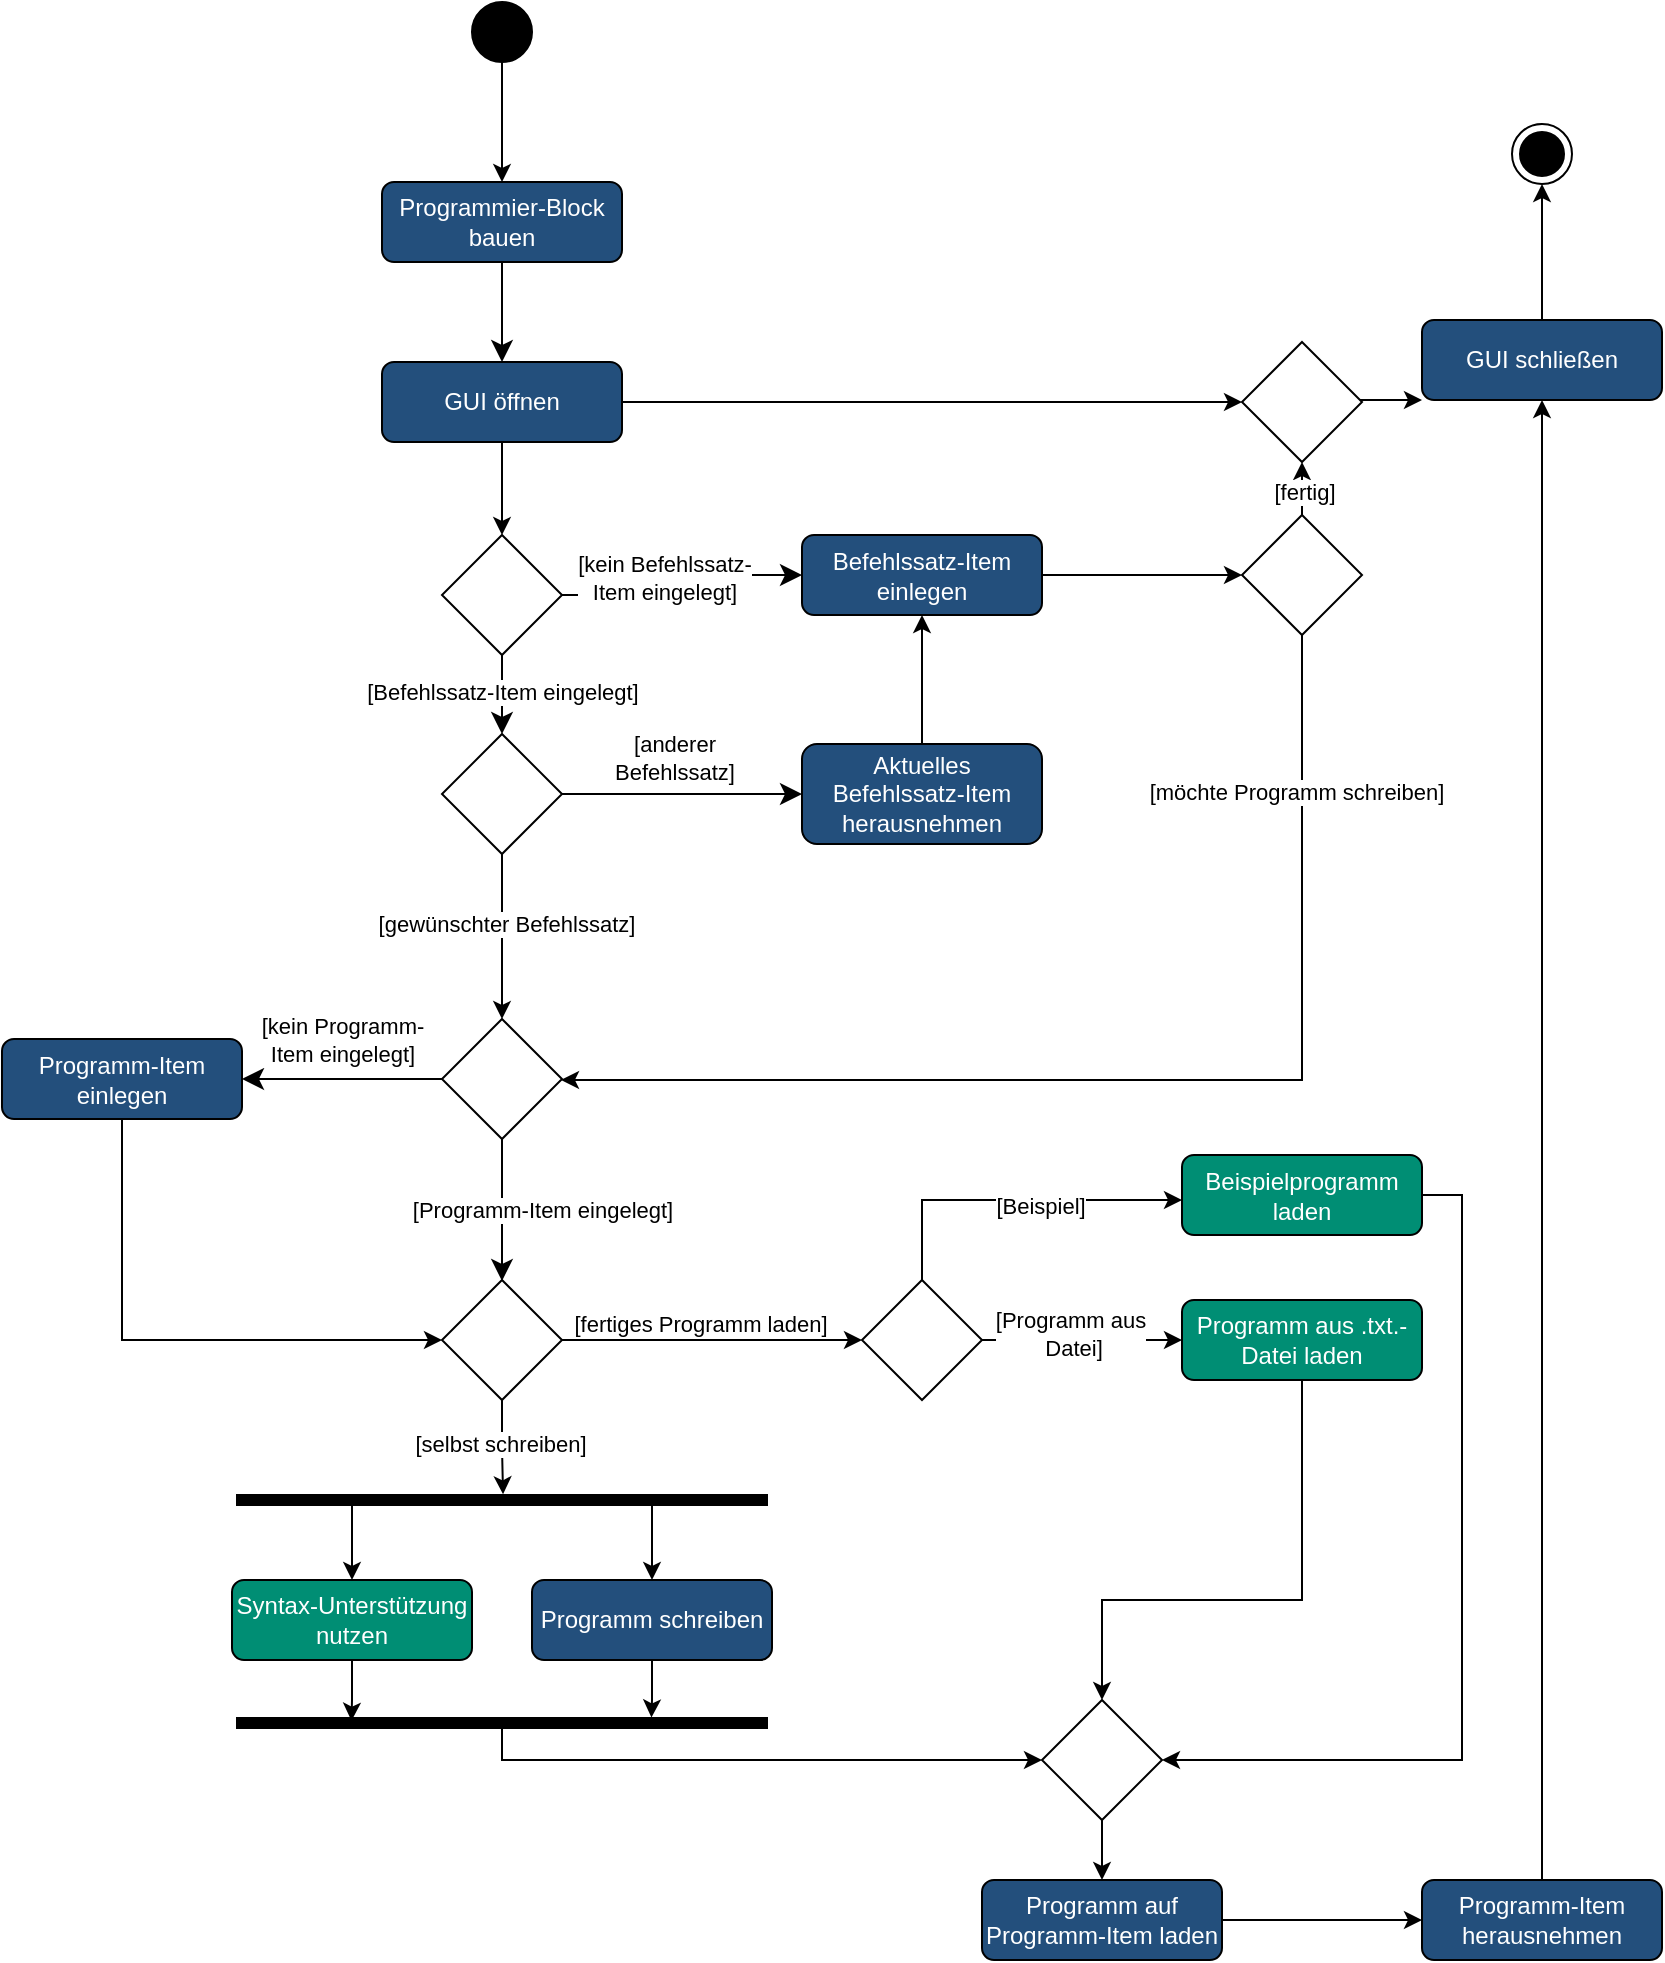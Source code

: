 <mxfile version="22.1.4" type="github">
  <diagram name="Seite-1" id="QZtMsGUC_abDKHyx5tX9">
    <mxGraphModel dx="2327" dy="809" grid="1" gridSize="10" guides="1" tooltips="1" connect="1" arrows="1" fold="1" page="1" pageScale="1" pageWidth="827" pageHeight="1169" math="0" shadow="0">
      <root>
        <mxCell id="0" />
        <mxCell id="1" parent="0" />
        <mxCell id="5Mc1-oOlpaAzoLTNIRne-1" value="" style="rounded=0;html=1;jettySize=auto;orthogonalLoop=1;fontSize=11;endArrow=classic;endFill=1;endSize=8;strokeWidth=1;shadow=0;labelBackgroundColor=default;edgeStyle=orthogonalEdgeStyle;" parent="1" source="5Mc1-oOlpaAzoLTNIRne-2" target="5Mc1-oOlpaAzoLTNIRne-21" edge="1">
          <mxGeometry relative="1" as="geometry">
            <mxPoint x="220" y="151" as="targetPoint" />
          </mxGeometry>
        </mxCell>
        <mxCell id="5Mc1-oOlpaAzoLTNIRne-2" value="Programmier-Block bauen" style="rounded=1;whiteSpace=wrap;html=1;fontSize=12;glass=0;strokeWidth=1;shadow=0;fontColor=#ffffff;fillColor=#234f7c;" parent="1" vertex="1">
          <mxGeometry x="160" y="181" width="120" height="40" as="geometry" />
        </mxCell>
        <mxCell id="5Mc1-oOlpaAzoLTNIRne-6" style="edgeStyle=orthogonalEdgeStyle;rounded=0;orthogonalLoop=1;jettySize=auto;html=1;" parent="1" source="5Mc1-oOlpaAzoLTNIRne-38" target="5Mc1-oOlpaAzoLTNIRne-50" edge="1">
          <mxGeometry relative="1" as="geometry">
            <Array as="points">
              <mxPoint x="620" y="630" />
            </Array>
            <mxPoint x="410" y="640" as="targetPoint" />
          </mxGeometry>
        </mxCell>
        <mxCell id="VXDHkJ6KXsy98xle1aav-2" value="[möchte Programm schreiben]" style="edgeLabel;html=1;align=center;verticalAlign=middle;resizable=0;points=[];" vertex="1" connectable="0" parent="5Mc1-oOlpaAzoLTNIRne-6">
          <mxGeometry x="-0.735" y="-3" relative="1" as="geometry">
            <mxPoint as="offset" />
          </mxGeometry>
        </mxCell>
        <mxCell id="5Mc1-oOlpaAzoLTNIRne-7" style="edgeStyle=orthogonalEdgeStyle;rounded=0;orthogonalLoop=1;jettySize=auto;html=1;" parent="1" source="5Mc1-oOlpaAzoLTNIRne-41" target="5Mc1-oOlpaAzoLTNIRne-23" edge="1">
          <mxGeometry relative="1" as="geometry">
            <Array as="points">
              <mxPoint x="620" y="270" />
            </Array>
          </mxGeometry>
        </mxCell>
        <mxCell id="5Mc1-oOlpaAzoLTNIRne-8" value="Befehlssatz-Item einlegen" style="rounded=1;whiteSpace=wrap;html=1;fontSize=12;glass=0;strokeWidth=1;shadow=0;fontColor=#ffffff;fillColor=#234F7C;" parent="1" vertex="1">
          <mxGeometry x="370" y="357.5" width="120" height="40" as="geometry" />
        </mxCell>
        <mxCell id="5Mc1-oOlpaAzoLTNIRne-13" style="edgeStyle=orthogonalEdgeStyle;rounded=0;orthogonalLoop=1;jettySize=auto;html=1;" parent="1" source="5Mc1-oOlpaAzoLTNIRne-14" target="5Mc1-oOlpaAzoLTNIRne-8" edge="1">
          <mxGeometry relative="1" as="geometry" />
        </mxCell>
        <mxCell id="5Mc1-oOlpaAzoLTNIRne-14" value="Aktuelles Befehlssatz-Item herausnehmen" style="rounded=1;whiteSpace=wrap;html=1;fontSize=12;glass=0;strokeWidth=1;shadow=0;fontColor=#ffffff;fillColor=#234F7C;" parent="1" vertex="1">
          <mxGeometry x="370" y="462" width="120" height="50" as="geometry" />
        </mxCell>
        <mxCell id="5Mc1-oOlpaAzoLTNIRne-15" style="edgeStyle=orthogonalEdgeStyle;rounded=0;orthogonalLoop=1;jettySize=auto;html=1;" parent="1" source="5Mc1-oOlpaAzoLTNIRne-16" target="5Mc1-oOlpaAzoLTNIRne-2" edge="1">
          <mxGeometry relative="1" as="geometry" />
        </mxCell>
        <mxCell id="5Mc1-oOlpaAzoLTNIRne-16" value="" style="ellipse;fillColor=strokeColor;html=1;" parent="1" vertex="1">
          <mxGeometry x="205" y="91" width="30" height="30" as="geometry" />
        </mxCell>
        <mxCell id="5Mc1-oOlpaAzoLTNIRne-19" style="edgeStyle=orthogonalEdgeStyle;rounded=0;orthogonalLoop=1;jettySize=auto;html=1;" parent="1" source="5Mc1-oOlpaAzoLTNIRne-21" target="5Mc1-oOlpaAzoLTNIRne-67" edge="1">
          <mxGeometry relative="1" as="geometry">
            <mxPoint x="220" y="335" as="targetPoint" />
          </mxGeometry>
        </mxCell>
        <mxCell id="5Mc1-oOlpaAzoLTNIRne-20" style="edgeStyle=orthogonalEdgeStyle;rounded=0;orthogonalLoop=1;jettySize=auto;html=1;" parent="1" source="5Mc1-oOlpaAzoLTNIRne-21" target="5Mc1-oOlpaAzoLTNIRne-41" edge="1">
          <mxGeometry relative="1" as="geometry" />
        </mxCell>
        <mxCell id="5Mc1-oOlpaAzoLTNIRne-21" value="GUI öffnen" style="rounded=1;whiteSpace=wrap;html=1;fontSize=12;glass=0;strokeWidth=1;shadow=0;fillColor=#234F7C;fontColor=#ffffff;" parent="1" vertex="1">
          <mxGeometry x="160" y="271" width="120" height="40" as="geometry" />
        </mxCell>
        <mxCell id="5Mc1-oOlpaAzoLTNIRne-22" style="edgeStyle=orthogonalEdgeStyle;rounded=0;orthogonalLoop=1;jettySize=auto;html=1;" parent="1" source="5Mc1-oOlpaAzoLTNIRne-23" target="5Mc1-oOlpaAzoLTNIRne-39" edge="1">
          <mxGeometry relative="1" as="geometry" />
        </mxCell>
        <mxCell id="5Mc1-oOlpaAzoLTNIRne-23" value="GUI schließen" style="rounded=1;whiteSpace=wrap;html=1;fontSize=12;glass=0;strokeWidth=1;shadow=0;fillColor=#234F7C;fontColor=#ffffff;" parent="1" vertex="1">
          <mxGeometry x="680" y="250" width="120" height="40" as="geometry" />
        </mxCell>
        <mxCell id="5Mc1-oOlpaAzoLTNIRne-37" value="" style="edgeStyle=orthogonalEdgeStyle;rounded=0;orthogonalLoop=1;jettySize=auto;html=1;" parent="1" source="5Mc1-oOlpaAzoLTNIRne-8" target="5Mc1-oOlpaAzoLTNIRne-38" edge="1">
          <mxGeometry relative="1" as="geometry">
            <mxPoint x="490" y="378" as="sourcePoint" />
            <mxPoint x="220" y="610" as="targetPoint" />
            <Array as="points" />
          </mxGeometry>
        </mxCell>
        <mxCell id="5Mc1-oOlpaAzoLTNIRne-38" value="" style="rhombus;whiteSpace=wrap;html=1;shadow=0;fontFamily=Helvetica;fontSize=12;align=center;strokeWidth=1;spacing=6;spacingTop=-4;" parent="1" vertex="1">
          <mxGeometry x="590" y="347.5" width="60" height="60" as="geometry" />
        </mxCell>
        <mxCell id="5Mc1-oOlpaAzoLTNIRne-39" value="" style="ellipse;html=1;shape=endState;fillColor=strokeColor;" parent="1" vertex="1">
          <mxGeometry x="725" y="152" width="30" height="30" as="geometry" />
        </mxCell>
        <mxCell id="5Mc1-oOlpaAzoLTNIRne-40" value="" style="edgeStyle=orthogonalEdgeStyle;rounded=0;orthogonalLoop=1;jettySize=auto;html=1;" parent="1" source="5Mc1-oOlpaAzoLTNIRne-38" target="5Mc1-oOlpaAzoLTNIRne-41" edge="1">
          <mxGeometry relative="1" as="geometry">
            <mxPoint x="620" y="348" as="sourcePoint" />
            <mxPoint x="680" y="270" as="targetPoint" />
            <Array as="points" />
          </mxGeometry>
        </mxCell>
        <mxCell id="VXDHkJ6KXsy98xle1aav-1" value="[fertig]" style="edgeLabel;html=1;align=center;verticalAlign=middle;resizable=0;points=[];" vertex="1" connectable="0" parent="5Mc1-oOlpaAzoLTNIRne-40">
          <mxGeometry x="0.432" y="-1" relative="1" as="geometry">
            <mxPoint as="offset" />
          </mxGeometry>
        </mxCell>
        <mxCell id="5Mc1-oOlpaAzoLTNIRne-41" value="" style="rhombus;whiteSpace=wrap;html=1;shadow=0;fontFamily=Helvetica;fontSize=12;align=center;strokeWidth=1;spacing=6;spacingTop=-4;" parent="1" vertex="1">
          <mxGeometry x="590" y="261" width="60" height="60" as="geometry" />
        </mxCell>
        <mxCell id="5Mc1-oOlpaAzoLTNIRne-48" value="[Programm-Item eingelegt]" style="rounded=0;html=1;jettySize=auto;orthogonalLoop=1;fontSize=11;endArrow=classic;endFill=1;endSize=8;strokeWidth=1;shadow=0;labelBackgroundColor=default;edgeStyle=orthogonalEdgeStyle;" parent="1" source="5Mc1-oOlpaAzoLTNIRne-50" edge="1">
          <mxGeometry y="20" relative="1" as="geometry">
            <mxPoint as="offset" />
            <mxPoint x="220" y="730.5" as="targetPoint" />
          </mxGeometry>
        </mxCell>
        <mxCell id="5Mc1-oOlpaAzoLTNIRne-49" value="[kein Programm-&lt;br&gt;Item eingelegt]" style="edgeStyle=orthogonalEdgeStyle;rounded=0;html=1;jettySize=auto;orthogonalLoop=1;fontSize=11;endArrow=classic;endFill=1;endSize=8;strokeWidth=1;shadow=0;labelBackgroundColor=default;" parent="1" source="5Mc1-oOlpaAzoLTNIRne-50" target="5Mc1-oOlpaAzoLTNIRne-54" edge="1">
          <mxGeometry y="-20" relative="1" as="geometry">
            <mxPoint as="offset" />
            <mxPoint x="292" y="642.5" as="sourcePoint" />
            <mxPoint x="140" y="760" as="targetPoint" />
            <Array as="points" />
          </mxGeometry>
        </mxCell>
        <mxCell id="5Mc1-oOlpaAzoLTNIRne-50" value="" style="rhombus;whiteSpace=wrap;html=1;shadow=0;fontFamily=Helvetica;fontSize=12;align=center;strokeWidth=1;spacing=6;spacingTop=-4;" parent="1" vertex="1">
          <mxGeometry x="190" y="599.5" width="60" height="60" as="geometry" />
        </mxCell>
        <mxCell id="5Mc1-oOlpaAzoLTNIRne-61" style="edgeStyle=orthogonalEdgeStyle;rounded=0;orthogonalLoop=1;jettySize=auto;html=1;" parent="1" source="5Mc1-oOlpaAzoLTNIRne-54" target="5Mc1-oOlpaAzoLTNIRne-62" edge="1">
          <mxGeometry relative="1" as="geometry">
            <mxPoint x="20" y="710.0" as="targetPoint" />
            <Array as="points">
              <mxPoint x="30" y="760" />
            </Array>
          </mxGeometry>
        </mxCell>
        <mxCell id="5Mc1-oOlpaAzoLTNIRne-54" value="Programm-Item einlegen" style="rounded=1;whiteSpace=wrap;html=1;fontSize=12;glass=0;strokeWidth=1;shadow=0;fontColor=#ffffff;fillColor=#234F7C;" parent="1" vertex="1">
          <mxGeometry x="-30" y="609.5" width="120" height="40" as="geometry" />
        </mxCell>
        <mxCell id="5Mc1-oOlpaAzoLTNIRne-57" value="Syntax-Unterstützung nutzen" style="rounded=1;whiteSpace=wrap;html=1;fontSize=12;glass=0;strokeWidth=1;shadow=0;fontColor=#ffffff;fillColor=#008e74;" parent="1" vertex="1">
          <mxGeometry x="85" y="880" width="120" height="40" as="geometry" />
        </mxCell>
        <mxCell id="5Mc1-oOlpaAzoLTNIRne-95" style="edgeStyle=orthogonalEdgeStyle;rounded=0;orthogonalLoop=1;jettySize=auto;html=1;" parent="1" source="5Mc1-oOlpaAzoLTNIRne-58" target="5Mc1-oOlpaAzoLTNIRne-88" edge="1">
          <mxGeometry relative="1" as="geometry">
            <Array as="points">
              <mxPoint x="620" y="890" />
              <mxPoint x="520" y="890" />
            </Array>
          </mxGeometry>
        </mxCell>
        <mxCell id="5Mc1-oOlpaAzoLTNIRne-59" value="Beispielprogramm laden" style="rounded=1;whiteSpace=wrap;html=1;fontSize=12;glass=0;strokeWidth=1;shadow=0;fontColor=#ffffff;fillColor=#008e74;" parent="1" vertex="1">
          <mxGeometry x="560" y="667.5" width="120" height="40" as="geometry" />
        </mxCell>
        <mxCell id="5Mc1-oOlpaAzoLTNIRne-60" value="Programm schreiben" style="rounded=1;whiteSpace=wrap;html=1;fontSize=12;glass=0;strokeWidth=1;shadow=0;fontColor=#ffffff;fillColor=#234F7C;" parent="1" vertex="1">
          <mxGeometry x="235" y="880" width="120" height="40" as="geometry" />
        </mxCell>
        <mxCell id="5Mc1-oOlpaAzoLTNIRne-63" style="edgeStyle=orthogonalEdgeStyle;rounded=0;orthogonalLoop=1;jettySize=auto;html=1;entryX=-0.073;entryY=0.498;entryDx=0;entryDy=0;entryPerimeter=0;" parent="1" source="5Mc1-oOlpaAzoLTNIRne-62" target="5Mc1-oOlpaAzoLTNIRne-72" edge="1">
          <mxGeometry relative="1" as="geometry">
            <mxPoint x="220" y="830" as="targetPoint" />
          </mxGeometry>
        </mxCell>
        <mxCell id="VXDHkJ6KXsy98xle1aav-3" value="[selbst schreiben]" style="edgeLabel;html=1;align=center;verticalAlign=middle;resizable=0;points=[];" vertex="1" connectable="0" parent="5Mc1-oOlpaAzoLTNIRne-63">
          <mxGeometry x="-0.068" y="-1" relative="1" as="geometry">
            <mxPoint as="offset" />
          </mxGeometry>
        </mxCell>
        <mxCell id="5Mc1-oOlpaAzoLTNIRne-62" value="" style="rhombus;whiteSpace=wrap;html=1;shadow=0;fontFamily=Helvetica;fontSize=12;align=center;strokeWidth=1;spacing=6;spacingTop=-4;" parent="1" vertex="1">
          <mxGeometry x="190" y="730" width="60" height="60" as="geometry" />
        </mxCell>
        <mxCell id="5Mc1-oOlpaAzoLTNIRne-65" value="[Befehlssatz-Item eingelegt]" style="rounded=0;html=1;jettySize=auto;orthogonalLoop=1;fontSize=11;endArrow=classic;endFill=1;endSize=8;strokeWidth=1;shadow=0;labelBackgroundColor=default;edgeStyle=orthogonalEdgeStyle;" parent="1" source="5Mc1-oOlpaAzoLTNIRne-67" target="5Mc1-oOlpaAzoLTNIRne-71" edge="1">
          <mxGeometry x="-0.121" relative="1" as="geometry">
            <mxPoint as="offset" />
          </mxGeometry>
        </mxCell>
        <mxCell id="5Mc1-oOlpaAzoLTNIRne-66" value="[kein Befehlssatz-&lt;br&gt;Item eingelegt]" style="edgeStyle=orthogonalEdgeStyle;rounded=0;html=1;jettySize=auto;orthogonalLoop=1;fontSize=11;endArrow=classic;endFill=1;endSize=8;strokeWidth=1;shadow=0;labelBackgroundColor=default;" parent="1" source="5Mc1-oOlpaAzoLTNIRne-67" target="5Mc1-oOlpaAzoLTNIRne-8" edge="1">
          <mxGeometry x="-0.222" y="9" relative="1" as="geometry">
            <mxPoint as="offset" />
            <mxPoint x="292" y="369" as="sourcePoint" />
            <mxPoint x="370" y="369.5" as="targetPoint" />
          </mxGeometry>
        </mxCell>
        <mxCell id="5Mc1-oOlpaAzoLTNIRne-67" value="" style="rhombus;whiteSpace=wrap;html=1;shadow=0;fontFamily=Helvetica;fontSize=12;align=center;strokeWidth=1;spacing=6;spacingTop=-4;" parent="1" vertex="1">
          <mxGeometry x="190" y="357.5" width="60" height="60" as="geometry" />
        </mxCell>
        <mxCell id="5Mc1-oOlpaAzoLTNIRne-68" value="[anderer &lt;br&gt;Befehlssatz]" style="rounded=0;html=1;jettySize=auto;orthogonalLoop=1;fontSize=11;endArrow=classic;endFill=1;endSize=8;strokeWidth=1;shadow=0;labelBackgroundColor=default;edgeStyle=orthogonalEdgeStyle;" parent="1" source="5Mc1-oOlpaAzoLTNIRne-71" target="5Mc1-oOlpaAzoLTNIRne-14" edge="1">
          <mxGeometry x="-0.067" y="18" relative="1" as="geometry">
            <mxPoint as="offset" />
            <mxPoint x="370" y="499.5" as="targetPoint" />
          </mxGeometry>
        </mxCell>
        <mxCell id="5Mc1-oOlpaAzoLTNIRne-69" style="edgeStyle=orthogonalEdgeStyle;rounded=0;orthogonalLoop=1;jettySize=auto;html=1;" parent="1" source="5Mc1-oOlpaAzoLTNIRne-71" target="5Mc1-oOlpaAzoLTNIRne-50" edge="1">
          <mxGeometry relative="1" as="geometry">
            <mxPoint x="220" y="592.5" as="targetPoint" />
          </mxGeometry>
        </mxCell>
        <mxCell id="5Mc1-oOlpaAzoLTNIRne-70" value="[gewünschter Befehlssatz]" style="edgeLabel;html=1;align=center;verticalAlign=middle;resizable=0;points=[];" parent="5Mc1-oOlpaAzoLTNIRne-69" vertex="1" connectable="0">
          <mxGeometry x="-0.147" y="2" relative="1" as="geometry">
            <mxPoint as="offset" />
          </mxGeometry>
        </mxCell>
        <mxCell id="5Mc1-oOlpaAzoLTNIRne-71" value="" style="rhombus;whiteSpace=wrap;html=1;shadow=0;fontFamily=Helvetica;fontSize=12;align=center;strokeWidth=1;spacing=6;spacingTop=-4;" parent="1" vertex="1">
          <mxGeometry x="190" y="457" width="60" height="60" as="geometry" />
        </mxCell>
        <mxCell id="5Mc1-oOlpaAzoLTNIRne-73" style="edgeStyle=orthogonalEdgeStyle;rounded=0;orthogonalLoop=1;jettySize=auto;html=1;" parent="1" source="5Mc1-oOlpaAzoLTNIRne-72" target="5Mc1-oOlpaAzoLTNIRne-57" edge="1">
          <mxGeometry relative="1" as="geometry">
            <Array as="points">
              <mxPoint x="145" y="860" />
              <mxPoint x="145" y="860" />
            </Array>
          </mxGeometry>
        </mxCell>
        <mxCell id="5Mc1-oOlpaAzoLTNIRne-74" style="edgeStyle=orthogonalEdgeStyle;rounded=0;orthogonalLoop=1;jettySize=auto;html=1;" parent="1" source="5Mc1-oOlpaAzoLTNIRne-72" target="5Mc1-oOlpaAzoLTNIRne-60" edge="1">
          <mxGeometry relative="1" as="geometry">
            <Array as="points">
              <mxPoint x="295" y="860" />
              <mxPoint x="295" y="860" />
            </Array>
          </mxGeometry>
        </mxCell>
        <mxCell id="5Mc1-oOlpaAzoLTNIRne-72" value="" style="html=1;points=[];perimeter=orthogonalPerimeter;fillColor=strokeColor;rotation=90;" parent="1" vertex="1">
          <mxGeometry x="217.5" y="707.5" width="5" height="265" as="geometry" />
        </mxCell>
        <mxCell id="VXDHkJ6KXsy98xle1aav-9" style="edgeStyle=orthogonalEdgeStyle;rounded=0;orthogonalLoop=1;jettySize=auto;html=1;exitX=0.632;exitY=0.491;exitDx=0;exitDy=0;exitPerimeter=0;" edge="1" parent="1" source="5Mc1-oOlpaAzoLTNIRne-75" target="5Mc1-oOlpaAzoLTNIRne-88">
          <mxGeometry relative="1" as="geometry">
            <Array as="points">
              <mxPoint x="220" y="952" />
              <mxPoint x="220" y="970" />
            </Array>
          </mxGeometry>
        </mxCell>
        <mxCell id="5Mc1-oOlpaAzoLTNIRne-75" value="" style="html=1;points=[];perimeter=orthogonalPerimeter;fillColor=strokeColor;rotation=90;" parent="1" vertex="1">
          <mxGeometry x="217.5" y="819" width="5" height="265" as="geometry" />
        </mxCell>
        <mxCell id="5Mc1-oOlpaAzoLTNIRne-76" style="edgeStyle=orthogonalEdgeStyle;rounded=0;orthogonalLoop=1;jettySize=auto;html=1;entryX=0.273;entryY=0.784;entryDx=0;entryDy=0;entryPerimeter=0;" parent="1" source="5Mc1-oOlpaAzoLTNIRne-57" target="5Mc1-oOlpaAzoLTNIRne-75" edge="1">
          <mxGeometry relative="1" as="geometry" />
        </mxCell>
        <mxCell id="5Mc1-oOlpaAzoLTNIRne-77" style="edgeStyle=orthogonalEdgeStyle;rounded=0;orthogonalLoop=1;jettySize=auto;html=1;entryX=-0.053;entryY=0.218;entryDx=0;entryDy=0;entryPerimeter=0;" parent="1" source="5Mc1-oOlpaAzoLTNIRne-60" target="5Mc1-oOlpaAzoLTNIRne-75" edge="1">
          <mxGeometry relative="1" as="geometry" />
        </mxCell>
        <mxCell id="VXDHkJ6KXsy98xle1aav-11" style="edgeStyle=orthogonalEdgeStyle;rounded=0;orthogonalLoop=1;jettySize=auto;html=1;" edge="1" parent="1" source="5Mc1-oOlpaAzoLTNIRne-78" target="5Mc1-oOlpaAzoLTNIRne-81">
          <mxGeometry relative="1" as="geometry" />
        </mxCell>
        <mxCell id="5Mc1-oOlpaAzoLTNIRne-78" value="Programm auf Programm-Item laden" style="rounded=1;whiteSpace=wrap;html=1;fontSize=12;glass=0;strokeWidth=1;shadow=0;fontColor=#ffffff;fillColor=#234F7C;" parent="1" vertex="1">
          <mxGeometry x="460" y="1030" width="120" height="40" as="geometry" />
        </mxCell>
        <mxCell id="5Mc1-oOlpaAzoLTNIRne-82" style="edgeStyle=orthogonalEdgeStyle;rounded=0;orthogonalLoop=1;jettySize=auto;html=1;" parent="1" source="5Mc1-oOlpaAzoLTNIRne-81" target="5Mc1-oOlpaAzoLTNIRne-23" edge="1">
          <mxGeometry relative="1" as="geometry" />
        </mxCell>
        <mxCell id="5Mc1-oOlpaAzoLTNIRne-81" value="Programm-Item herausnehmen" style="rounded=1;whiteSpace=wrap;html=1;fontSize=12;glass=0;strokeWidth=1;shadow=0;fontColor=#ffffff;fillColor=#234F7C;" parent="1" vertex="1">
          <mxGeometry x="680" y="1030" width="120" height="40" as="geometry" />
        </mxCell>
        <mxCell id="5Mc1-oOlpaAzoLTNIRne-85" style="edgeStyle=orthogonalEdgeStyle;rounded=0;orthogonalLoop=1;jettySize=auto;html=1;" parent="1" source="5Mc1-oOlpaAzoLTNIRne-83" target="5Mc1-oOlpaAzoLTNIRne-59" edge="1">
          <mxGeometry relative="1" as="geometry">
            <Array as="points">
              <mxPoint x="430" y="690" />
            </Array>
          </mxGeometry>
        </mxCell>
        <mxCell id="VXDHkJ6KXsy98xle1aav-6" value="[Beispiel]" style="edgeLabel;html=1;align=center;verticalAlign=middle;resizable=0;points=[];" vertex="1" connectable="0" parent="5Mc1-oOlpaAzoLTNIRne-85">
          <mxGeometry x="0.165" y="-3" relative="1" as="geometry">
            <mxPoint as="offset" />
          </mxGeometry>
        </mxCell>
        <mxCell id="5Mc1-oOlpaAzoLTNIRne-86" style="edgeStyle=orthogonalEdgeStyle;rounded=0;orthogonalLoop=1;jettySize=auto;html=1;" parent="1" source="5Mc1-oOlpaAzoLTNIRne-83" target="5Mc1-oOlpaAzoLTNIRne-58" edge="1">
          <mxGeometry relative="1" as="geometry" />
        </mxCell>
        <mxCell id="VXDHkJ6KXsy98xle1aav-7" value="[Programm aus&lt;br&gt;&amp;nbsp;Datei]" style="edgeLabel;html=1;align=center;verticalAlign=middle;resizable=0;points=[];" vertex="1" connectable="0" parent="5Mc1-oOlpaAzoLTNIRne-86">
          <mxGeometry x="-0.12" y="3" relative="1" as="geometry">
            <mxPoint as="offset" />
          </mxGeometry>
        </mxCell>
        <mxCell id="5Mc1-oOlpaAzoLTNIRne-83" value="" style="rhombus;whiteSpace=wrap;html=1;shadow=0;fontFamily=Helvetica;fontSize=12;align=center;strokeWidth=1;spacing=6;spacingTop=-4;" parent="1" vertex="1">
          <mxGeometry x="400" y="730" width="60" height="60" as="geometry" />
        </mxCell>
        <mxCell id="5Mc1-oOlpaAzoLTNIRne-84" style="edgeStyle=orthogonalEdgeStyle;rounded=0;orthogonalLoop=1;jettySize=auto;html=1;" parent="1" source="5Mc1-oOlpaAzoLTNIRne-62" target="5Mc1-oOlpaAzoLTNIRne-83" edge="1">
          <mxGeometry relative="1" as="geometry" />
        </mxCell>
        <mxCell id="VXDHkJ6KXsy98xle1aav-5" value="[fertiges Programm laden]" style="edgeLabel;html=1;align=center;verticalAlign=middle;resizable=0;points=[];" vertex="1" connectable="0" parent="5Mc1-oOlpaAzoLTNIRne-84">
          <mxGeometry x="-0.08" y="8" relative="1" as="geometry">
            <mxPoint as="offset" />
          </mxGeometry>
        </mxCell>
        <mxCell id="VXDHkJ6KXsy98xle1aav-10" style="edgeStyle=orthogonalEdgeStyle;rounded=0;orthogonalLoop=1;jettySize=auto;html=1;" edge="1" parent="1" source="5Mc1-oOlpaAzoLTNIRne-88" target="5Mc1-oOlpaAzoLTNIRne-78">
          <mxGeometry relative="1" as="geometry" />
        </mxCell>
        <mxCell id="5Mc1-oOlpaAzoLTNIRne-88" value="" style="rhombus;whiteSpace=wrap;html=1;shadow=0;fontFamily=Helvetica;fontSize=12;align=center;strokeWidth=1;spacing=6;spacingTop=-4;" parent="1" vertex="1">
          <mxGeometry x="490" y="940" width="60" height="60" as="geometry" />
        </mxCell>
        <mxCell id="VXDHkJ6KXsy98xle1aav-4" value="" style="edgeStyle=orthogonalEdgeStyle;rounded=0;orthogonalLoop=1;jettySize=auto;html=1;" edge="1" parent="1" source="5Mc1-oOlpaAzoLTNIRne-59" target="5Mc1-oOlpaAzoLTNIRne-88">
          <mxGeometry relative="1" as="geometry">
            <mxPoint x="620" y="708" as="sourcePoint" />
            <mxPoint x="720" y="840" as="targetPoint" />
            <Array as="points">
              <mxPoint x="700" y="688" />
              <mxPoint x="700" y="970" />
            </Array>
          </mxGeometry>
        </mxCell>
        <mxCell id="5Mc1-oOlpaAzoLTNIRne-58" value="Programm aus .txt.-Datei laden" style="rounded=1;whiteSpace=wrap;html=1;fontSize=12;glass=0;strokeWidth=1;shadow=0;fontColor=#ffffff;fillColor=#008e74;" parent="1" vertex="1">
          <mxGeometry x="560" y="740" width="120" height="40" as="geometry" />
        </mxCell>
      </root>
    </mxGraphModel>
  </diagram>
</mxfile>
